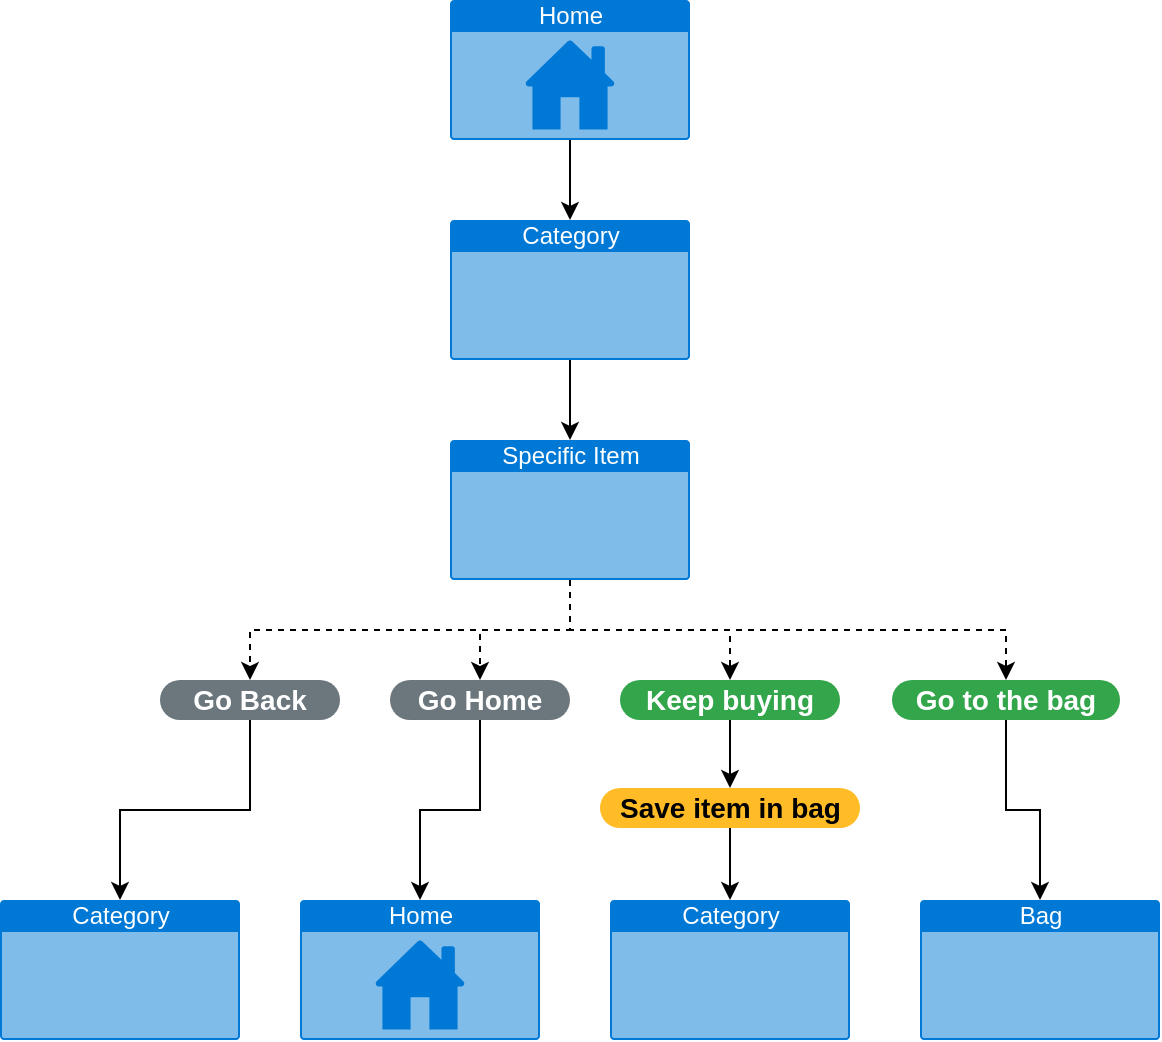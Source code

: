 <mxfile version="13.9.9" type="device"><diagram id="qUOzMHq1cd7PIqk86CJB" name="Page-1"><mxGraphModel dx="1422" dy="727" grid="1" gridSize="10" guides="1" tooltips="1" connect="1" arrows="1" fold="1" page="1" pageScale="1" pageWidth="1169" pageHeight="827" math="0" shadow="0"><root><mxCell id="0"/><mxCell id="1" parent="0"/><mxCell id="V_-XQSqAzFJgcfTgU3fk-71" style="edgeStyle=orthogonalEdgeStyle;rounded=0;orthogonalLoop=1;jettySize=auto;html=1;exitX=0.5;exitY=1;exitDx=0;exitDy=0;exitPerimeter=0;entryX=0.5;entryY=0;entryDx=0;entryDy=0;entryPerimeter=0;" parent="1" source="V_-XQSqAzFJgcfTgU3fk-2" target="V_-XQSqAzFJgcfTgU3fk-59" edge="1"><mxGeometry relative="1" as="geometry"/></mxCell><mxCell id="V_-XQSqAzFJgcfTgU3fk-2" value="Home" style="html=1;strokeColor=none;fillColor=#0079D6;labelPosition=center;verticalLabelPosition=middle;verticalAlign=top;align=center;fontSize=12;outlineConnect=0;spacingTop=-6;fontColor=#FFFFFF;shape=mxgraph.sitemap.home;" parent="1" vertex="1"><mxGeometry x="520" y="150" width="120" height="70" as="geometry"/></mxCell><mxCell id="V_-XQSqAzFJgcfTgU3fk-72" style="edgeStyle=orthogonalEdgeStyle;rounded=0;orthogonalLoop=1;jettySize=auto;html=1;exitX=0.5;exitY=1;exitDx=0;exitDy=0;exitPerimeter=0;entryX=0.5;entryY=0;entryDx=0;entryDy=0;entryPerimeter=0;" parent="1" source="V_-XQSqAzFJgcfTgU3fk-59" target="V_-XQSqAzFJgcfTgU3fk-60" edge="1"><mxGeometry relative="1" as="geometry"/></mxCell><mxCell id="V_-XQSqAzFJgcfTgU3fk-59" value="Category" style="html=1;strokeColor=none;fillColor=#0079D6;labelPosition=center;verticalLabelPosition=middle;verticalAlign=top;align=center;fontSize=12;outlineConnect=0;spacingTop=-6;fontColor=#FFFFFF;shape=mxgraph.sitemap.page;" parent="1" vertex="1"><mxGeometry x="520" y="260" width="120" height="70" as="geometry"/></mxCell><mxCell id="V_-XQSqAzFJgcfTgU3fk-73" style="edgeStyle=orthogonalEdgeStyle;rounded=0;orthogonalLoop=1;jettySize=auto;html=1;exitX=0.5;exitY=1;exitDx=0;exitDy=0;exitPerimeter=0;entryX=0.5;entryY=0;entryDx=0;entryDy=0;dashed=1;" parent="1" source="V_-XQSqAzFJgcfTgU3fk-60" target="V_-XQSqAzFJgcfTgU3fk-62" edge="1"><mxGeometry relative="1" as="geometry"/></mxCell><mxCell id="V_-XQSqAzFJgcfTgU3fk-74" style="edgeStyle=orthogonalEdgeStyle;rounded=0;orthogonalLoop=1;jettySize=auto;html=1;exitX=0.5;exitY=1;exitDx=0;exitDy=0;exitPerimeter=0;entryX=0.5;entryY=0;entryDx=0;entryDy=0;dashed=1;" parent="1" source="V_-XQSqAzFJgcfTgU3fk-60" target="V_-XQSqAzFJgcfTgU3fk-63" edge="1"><mxGeometry relative="1" as="geometry"/></mxCell><mxCell id="V_-XQSqAzFJgcfTgU3fk-75" style="edgeStyle=orthogonalEdgeStyle;rounded=0;orthogonalLoop=1;jettySize=auto;html=1;exitX=0.5;exitY=1;exitDx=0;exitDy=0;exitPerimeter=0;entryX=0.5;entryY=0;entryDx=0;entryDy=0;dashed=1;" parent="1" source="V_-XQSqAzFJgcfTgU3fk-60" target="V_-XQSqAzFJgcfTgU3fk-64" edge="1"><mxGeometry relative="1" as="geometry"/></mxCell><mxCell id="V_-XQSqAzFJgcfTgU3fk-76" style="edgeStyle=orthogonalEdgeStyle;rounded=0;orthogonalLoop=1;jettySize=auto;html=1;exitX=0.5;exitY=1;exitDx=0;exitDy=0;exitPerimeter=0;entryX=0.5;entryY=0;entryDx=0;entryDy=0;dashed=1;" parent="1" source="V_-XQSqAzFJgcfTgU3fk-60" target="V_-XQSqAzFJgcfTgU3fk-65" edge="1"><mxGeometry relative="1" as="geometry"/></mxCell><mxCell id="V_-XQSqAzFJgcfTgU3fk-60" value="Specific Item" style="html=1;strokeColor=none;fillColor=#0079D6;labelPosition=center;verticalLabelPosition=middle;verticalAlign=top;align=center;fontSize=12;outlineConnect=0;spacingTop=-6;fontColor=#FFFFFF;shape=mxgraph.sitemap.page;" parent="1" vertex="1"><mxGeometry x="520" y="370" width="120" height="70" as="geometry"/></mxCell><mxCell id="V_-XQSqAzFJgcfTgU3fk-61" value="Category" style="html=1;strokeColor=none;fillColor=#0079D6;labelPosition=center;verticalLabelPosition=middle;verticalAlign=top;align=center;fontSize=12;outlineConnect=0;spacingTop=-6;fontColor=#FFFFFF;shape=mxgraph.sitemap.page;" parent="1" vertex="1"><mxGeometry x="295" y="600" width="120" height="70" as="geometry"/></mxCell><mxCell id="V_-XQSqAzFJgcfTgU3fk-77" style="edgeStyle=orthogonalEdgeStyle;rounded=0;orthogonalLoop=1;jettySize=auto;html=1;exitX=0.5;exitY=1;exitDx=0;exitDy=0;" parent="1" source="V_-XQSqAzFJgcfTgU3fk-62" target="V_-XQSqAzFJgcfTgU3fk-61" edge="1"><mxGeometry relative="1" as="geometry"/></mxCell><mxCell id="V_-XQSqAzFJgcfTgU3fk-62" value="Go Back" style="rounded=1;whiteSpace=wrap;html=1;arcSize=50;strokeColor=none;strokeWidth=1;fillColor=#6C767D;fontColor=#FFFFFF;whiteSpace=wrap;align=center;verticalAlign=middle;spacingLeft=0;fontStyle=1;fontSize=14;spacing=10;" parent="1" vertex="1"><mxGeometry x="375" y="490" width="90" height="20" as="geometry"/></mxCell><mxCell id="V_-XQSqAzFJgcfTgU3fk-78" style="edgeStyle=orthogonalEdgeStyle;rounded=0;orthogonalLoop=1;jettySize=auto;html=1;exitX=0.5;exitY=1;exitDx=0;exitDy=0;entryX=0.5;entryY=0;entryDx=0;entryDy=0;entryPerimeter=0;" parent="1" source="V_-XQSqAzFJgcfTgU3fk-63" target="V_-XQSqAzFJgcfTgU3fk-67" edge="1"><mxGeometry relative="1" as="geometry"/></mxCell><mxCell id="V_-XQSqAzFJgcfTgU3fk-63" value="Go Home" style="rounded=1;whiteSpace=wrap;html=1;arcSize=50;strokeColor=none;strokeWidth=1;fillColor=#6C767D;fontColor=#FFFFFF;whiteSpace=wrap;align=center;verticalAlign=middle;spacingLeft=0;fontStyle=1;fontSize=14;spacing=10;" parent="1" vertex="1"><mxGeometry x="490" y="490" width="90" height="20" as="geometry"/></mxCell><mxCell id="V_-XQSqAzFJgcfTgU3fk-80" style="edgeStyle=orthogonalEdgeStyle;rounded=0;orthogonalLoop=1;jettySize=auto;html=1;exitX=0.5;exitY=1;exitDx=0;exitDy=0;entryX=0.5;entryY=0;entryDx=0;entryDy=0;" parent="1" source="V_-XQSqAzFJgcfTgU3fk-64" target="V_-XQSqAzFJgcfTgU3fk-79" edge="1"><mxGeometry relative="1" as="geometry"/></mxCell><mxCell id="V_-XQSqAzFJgcfTgU3fk-64" value="Keep buying" style="rounded=1;whiteSpace=wrap;html=1;arcSize=50;strokeColor=none;strokeWidth=1;fillColor=#33A64C;fontColor=#FFFFFF;whiteSpace=wrap;align=center;verticalAlign=middle;spacingLeft=0;fontStyle=1;fontSize=14;spacing=10;" parent="1" vertex="1"><mxGeometry x="605" y="490" width="110" height="20" as="geometry"/></mxCell><mxCell id="V_-XQSqAzFJgcfTgU3fk-82" style="edgeStyle=orthogonalEdgeStyle;rounded=0;orthogonalLoop=1;jettySize=auto;html=1;exitX=0.5;exitY=1;exitDx=0;exitDy=0;entryX=0.5;entryY=0;entryDx=0;entryDy=0;entryPerimeter=0;" parent="1" source="V_-XQSqAzFJgcfTgU3fk-65" target="V_-XQSqAzFJgcfTgU3fk-69" edge="1"><mxGeometry relative="1" as="geometry"/></mxCell><mxCell id="V_-XQSqAzFJgcfTgU3fk-65" value="Go to the bag" style="rounded=1;whiteSpace=wrap;html=1;arcSize=50;strokeColor=none;strokeWidth=1;fillColor=#33A64C;fontColor=#FFFFFF;whiteSpace=wrap;align=center;verticalAlign=middle;spacingLeft=0;fontStyle=1;fontSize=14;spacing=10;" parent="1" vertex="1"><mxGeometry x="741" y="490" width="114" height="20" as="geometry"/></mxCell><mxCell id="V_-XQSqAzFJgcfTgU3fk-67" value="Home" style="html=1;strokeColor=none;fillColor=#0079D6;labelPosition=center;verticalLabelPosition=middle;verticalAlign=top;align=center;fontSize=12;outlineConnect=0;spacingTop=-6;fontColor=#FFFFFF;shape=mxgraph.sitemap.home;" parent="1" vertex="1"><mxGeometry x="445" y="600" width="120" height="70" as="geometry"/></mxCell><mxCell id="V_-XQSqAzFJgcfTgU3fk-68" value="Category" style="html=1;strokeColor=none;fillColor=#0079D6;labelPosition=center;verticalLabelPosition=middle;verticalAlign=top;align=center;fontSize=12;outlineConnect=0;spacingTop=-6;fontColor=#FFFFFF;shape=mxgraph.sitemap.page;" parent="1" vertex="1"><mxGeometry x="600" y="600" width="120" height="70" as="geometry"/></mxCell><mxCell id="V_-XQSqAzFJgcfTgU3fk-69" value="Bag" style="html=1;strokeColor=none;fillColor=#0079D6;labelPosition=center;verticalLabelPosition=middle;verticalAlign=top;align=center;fontSize=12;outlineConnect=0;spacingTop=-6;fontColor=#FFFFFF;shape=mxgraph.sitemap.page;" parent="1" vertex="1"><mxGeometry x="755" y="600" width="120" height="70" as="geometry"/></mxCell><mxCell id="V_-XQSqAzFJgcfTgU3fk-81" style="edgeStyle=orthogonalEdgeStyle;rounded=0;orthogonalLoop=1;jettySize=auto;html=1;exitX=0.5;exitY=1;exitDx=0;exitDy=0;entryX=0.5;entryY=0;entryDx=0;entryDy=0;entryPerimeter=0;" parent="1" source="V_-XQSqAzFJgcfTgU3fk-79" target="V_-XQSqAzFJgcfTgU3fk-68" edge="1"><mxGeometry relative="1" as="geometry"/></mxCell><mxCell id="V_-XQSqAzFJgcfTgU3fk-79" value="Save item in bag" style="rounded=1;whiteSpace=wrap;html=1;arcSize=50;strokeColor=none;strokeWidth=1;fillColor=#FFBC26;fontColor=#000000;whiteSpace=wrap;align=left;verticalAlign=middle;spacingLeft=0;fontStyle=1;fontSize=14;spacing=10;" parent="1" vertex="1"><mxGeometry x="595" y="544" width="130" height="20" as="geometry"/></mxCell></root></mxGraphModel></diagram></mxfile>